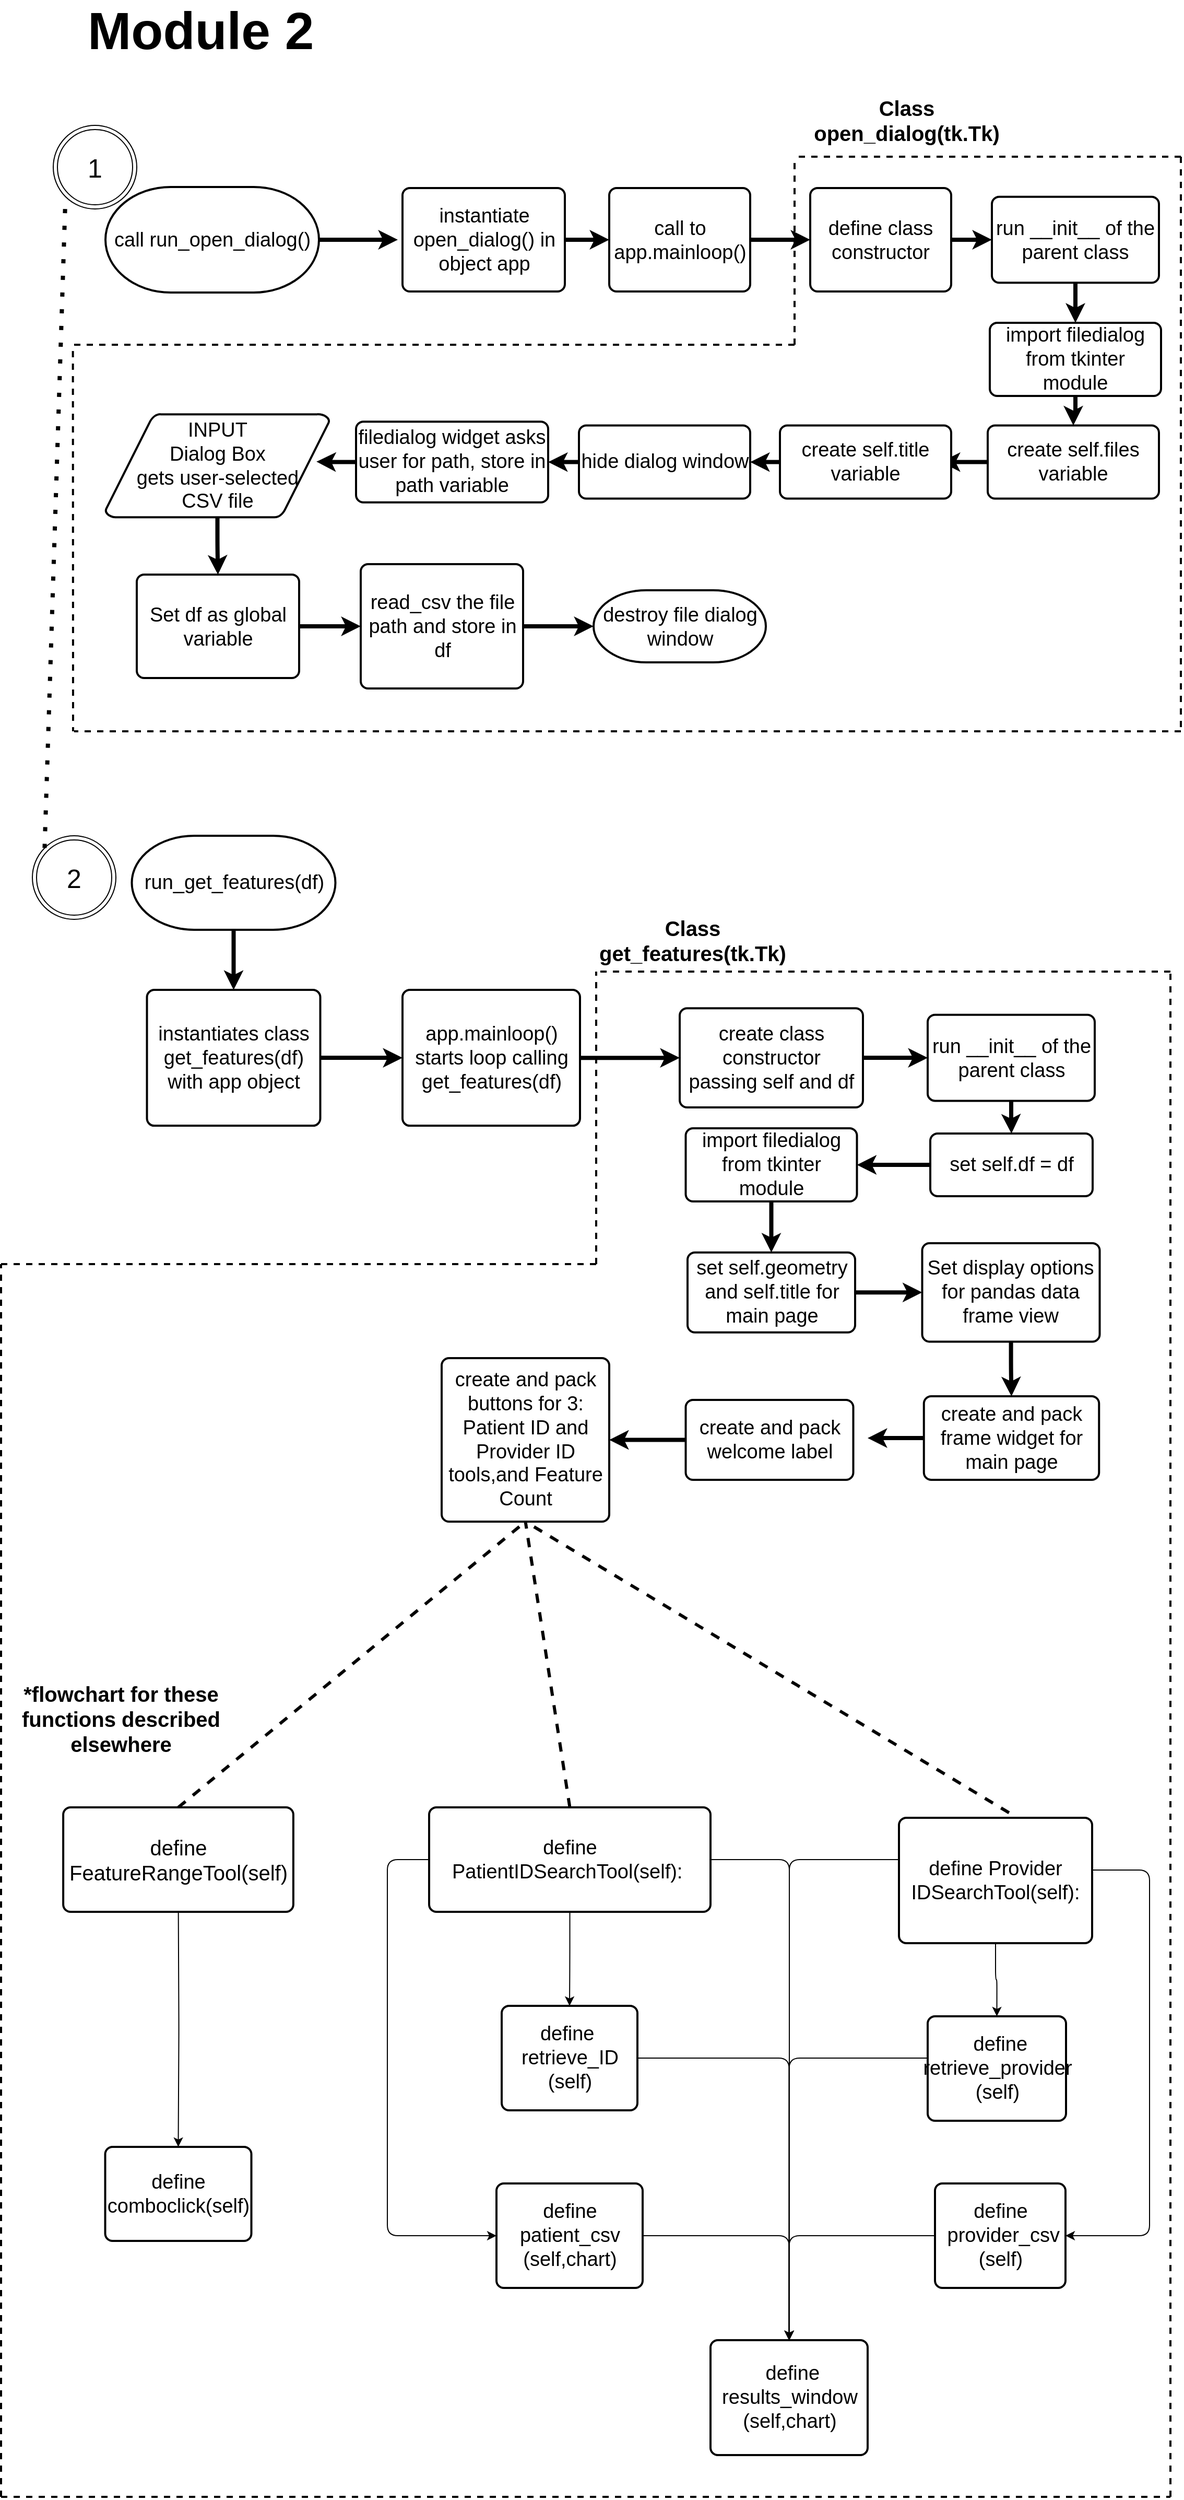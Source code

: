 <mxfile version="13.7.7" type="github">
  <diagram id="6a731a19-8d31-9384-78a2-239565b7b9f0" name="Page-1">
    <mxGraphModel dx="2492" dy="920" grid="1" gridSize="10" guides="1" tooltips="1" connect="1" arrows="1" fold="1" page="1" pageScale="1" pageWidth="1169" pageHeight="827" math="0" shadow="0">
      <root>
        <mxCell id="0" />
        <mxCell id="1" parent="0" />
        <mxCell id="oBGM9gTl_-Td0VagPwam-129" style="edgeStyle=orthogonalEdgeStyle;orthogonalLoop=1;jettySize=auto;html=1;entryX=0;entryY=0.5;entryDx=0;entryDy=0;strokeWidth=4;" edge="1" parent="1" source="2">
          <mxGeometry relative="1" as="geometry">
            <mxPoint x="410" y="299.5" as="targetPoint" />
          </mxGeometry>
        </mxCell>
        <mxCell id="2" value="call run_open_dialog()" style="shape=mxgraph.flowchart.terminator;strokeWidth=2;gradientDirection=north;fontStyle=0;html=1;fontSize=19;rounded=1;" parent="1" vertex="1">
          <mxGeometry x="130" y="249" width="204.5" height="101" as="geometry" />
        </mxCell>
        <mxCell id="oBGM9gTl_-Td0VagPwam-270" style="edgeStyle=orthogonalEdgeStyle;curved=0;rounded=1;sketch=0;orthogonalLoop=1;jettySize=auto;html=1;strokeWidth=4;fontSize=20;" edge="1" parent="1" source="5" target="oBGM9gTl_-Td0VagPwam-269">
          <mxGeometry relative="1" as="geometry" />
        </mxCell>
        <mxCell id="5" value="&lt;div style=&quot;font-size: 19px&quot;&gt;INPUT&lt;br style=&quot;font-size: 19px&quot;&gt;&lt;/div&gt;&lt;div style=&quot;font-size: 19px&quot;&gt;Dialog Box &lt;br&gt;&lt;/div&gt;&lt;div style=&quot;font-size: 19px&quot;&gt;gets user-selected &lt;br&gt;&lt;/div&gt;&lt;div style=&quot;font-size: 19px&quot;&gt;CSV file &lt;/div&gt;" style="shape=mxgraph.flowchart.data;strokeWidth=2;gradientDirection=north;fontStyle=0;html=1;fontSize=19;rounded=1;" parent="1" vertex="1">
          <mxGeometry x="130" y="466.37" width="214.5" height="99" as="geometry" />
        </mxCell>
        <mxCell id="oBGM9gTl_-Td0VagPwam-63" value="destroy file dialog window" style="strokeWidth=2;html=1;shape=mxgraph.flowchart.terminator;whiteSpace=wrap;fontSize=19;rounded=1;" vertex="1" parent="1">
          <mxGeometry x="597.5" y="635" width="165" height="69" as="geometry" />
        </mxCell>
        <mxCell id="oBGM9gTl_-Td0VagPwam-188" style="edgeStyle=orthogonalEdgeStyle;curved=0;rounded=1;sketch=0;orthogonalLoop=1;jettySize=auto;html=1;strokeWidth=4;" edge="1" parent="1" source="oBGM9gTl_-Td0VagPwam-66" target="oBGM9gTl_-Td0VagPwam-67">
          <mxGeometry relative="1" as="geometry" />
        </mxCell>
        <mxCell id="oBGM9gTl_-Td0VagPwam-66" value="run_get_features(df) " style="shape=mxgraph.flowchart.terminator;strokeWidth=2;gradientDirection=north;fontStyle=0;html=1;fontSize=19;rounded=1;" vertex="1" parent="1">
          <mxGeometry x="155.25" y="870" width="195" height="90" as="geometry" />
        </mxCell>
        <mxCell id="oBGM9gTl_-Td0VagPwam-143" style="edgeStyle=orthogonalEdgeStyle;orthogonalLoop=1;jettySize=auto;html=1;strokeWidth=4;" edge="1" parent="1" source="oBGM9gTl_-Td0VagPwam-67" target="oBGM9gTl_-Td0VagPwam-73">
          <mxGeometry relative="1" as="geometry" />
        </mxCell>
        <mxCell id="oBGM9gTl_-Td0VagPwam-67" value="instantiates class get_features(df) with app object " style="whiteSpace=wrap;html=1;absoluteArcSize=1;arcSize=14;strokeWidth=2;fontSize=19;rounded=1;" vertex="1" parent="1">
          <mxGeometry x="169.75" y="1017.56" width="166" height="130" as="geometry" />
        </mxCell>
        <mxCell id="oBGM9gTl_-Td0VagPwam-69" value="1" style="ellipse;shape=doubleEllipse;whiteSpace=wrap;html=1;aspect=fixed;fontSize=25;rounded=1;" vertex="1" parent="1">
          <mxGeometry x="80" y="190" width="80" height="80" as="geometry" />
        </mxCell>
        <mxCell id="oBGM9gTl_-Td0VagPwam-71" value="2" style="ellipse;shape=doubleEllipse;whiteSpace=wrap;html=1;aspect=fixed;fontSize=25;rounded=1;" vertex="1" parent="1">
          <mxGeometry x="60" y="870" width="80" height="80" as="geometry" />
        </mxCell>
        <mxCell id="oBGM9gTl_-Td0VagPwam-91" value="" style="edgeStyle=orthogonalEdgeStyle;orthogonalLoop=1;jettySize=auto;html=1;strokeWidth=4;" edge="1" parent="1" source="oBGM9gTl_-Td0VagPwam-73" target="oBGM9gTl_-Td0VagPwam-74">
          <mxGeometry relative="1" as="geometry" />
        </mxCell>
        <mxCell id="oBGM9gTl_-Td0VagPwam-73" value="&lt;div style=&quot;font-size: 19px;&quot;&gt;app.mainloop() starts loop calling &lt;br style=&quot;font-size: 19px;&quot;&gt;&lt;/div&gt;&lt;div style=&quot;font-size: 19px;&quot;&gt;get_features(df) &lt;br style=&quot;font-size: 19px;&quot;&gt;&lt;/div&gt;" style="whiteSpace=wrap;html=1;absoluteArcSize=1;arcSize=14;strokeWidth=2;fontSize=19;rounded=1;" vertex="1" parent="1">
          <mxGeometry x="414.5" y="1017.56" width="170" height="130" as="geometry" />
        </mxCell>
        <mxCell id="oBGM9gTl_-Td0VagPwam-217" style="edgeStyle=orthogonalEdgeStyle;curved=0;rounded=1;sketch=0;orthogonalLoop=1;jettySize=auto;html=1;strokeWidth=4;fontSize=20;" edge="1" parent="1" source="oBGM9gTl_-Td0VagPwam-74" target="oBGM9gTl_-Td0VagPwam-76">
          <mxGeometry relative="1" as="geometry" />
        </mxCell>
        <mxCell id="oBGM9gTl_-Td0VagPwam-74" value="&lt;div style=&quot;font-size: 19px&quot;&gt;create class constructor&lt;br style=&quot;font-size: 19px&quot;&gt;&lt;/div&gt;passing self and df" style="whiteSpace=wrap;html=1;absoluteArcSize=1;arcSize=14;strokeWidth=2;fontSize=19;rounded=1;" vertex="1" parent="1">
          <mxGeometry x="680" y="1035.13" width="175.5" height="94.87" as="geometry" />
        </mxCell>
        <mxCell id="oBGM9gTl_-Td0VagPwam-218" style="edgeStyle=orthogonalEdgeStyle;curved=0;rounded=1;sketch=0;orthogonalLoop=1;jettySize=auto;html=1;entryX=0.5;entryY=0;entryDx=0;entryDy=0;strokeWidth=4;fontSize=20;" edge="1" parent="1" source="oBGM9gTl_-Td0VagPwam-76" target="oBGM9gTl_-Td0VagPwam-214">
          <mxGeometry relative="1" as="geometry" />
        </mxCell>
        <mxCell id="oBGM9gTl_-Td0VagPwam-76" value="run __init__ of the parent class " style="whiteSpace=wrap;html=1;absoluteArcSize=1;arcSize=14;strokeWidth=2;fontSize=19;rounded=1;" vertex="1" parent="1">
          <mxGeometry x="917.5" y="1041.43" width="160" height="82.26" as="geometry" />
        </mxCell>
        <mxCell id="oBGM9gTl_-Td0VagPwam-235" style="edgeStyle=orthogonalEdgeStyle;curved=0;rounded=1;sketch=0;orthogonalLoop=1;jettySize=auto;html=1;entryX=0.5;entryY=0;entryDx=0;entryDy=0;strokeWidth=4;fontSize=20;" edge="1" parent="1" source="oBGM9gTl_-Td0VagPwam-78" target="oBGM9gTl_-Td0VagPwam-222">
          <mxGeometry relative="1" as="geometry" />
        </mxCell>
        <mxCell id="oBGM9gTl_-Td0VagPwam-78" value="Set display options for pandas data frame view" style="whiteSpace=wrap;html=1;absoluteArcSize=1;arcSize=14;strokeWidth=2;fontSize=19;rounded=1;" vertex="1" parent="1">
          <mxGeometry x="912.25" y="1260" width="170" height="94.25" as="geometry" />
        </mxCell>
        <mxCell id="oBGM9gTl_-Td0VagPwam-152" style="edgeStyle=orthogonalEdgeStyle;orthogonalLoop=1;jettySize=auto;html=1;entryX=1;entryY=0.5;entryDx=0;entryDy=0;" edge="1" parent="1" source="oBGM9gTl_-Td0VagPwam-89" target="oBGM9gTl_-Td0VagPwam-148">
          <mxGeometry relative="1" as="geometry">
            <Array as="points">
              <mxPoint x="1130" y="1860" />
              <mxPoint x="1130" y="2210" />
            </Array>
          </mxGeometry>
        </mxCell>
        <mxCell id="oBGM9gTl_-Td0VagPwam-158" style="edgeStyle=orthogonalEdgeStyle;orthogonalLoop=1;jettySize=auto;html=1;fontSize=24;" edge="1" parent="1" source="oBGM9gTl_-Td0VagPwam-89" target="oBGM9gTl_-Td0VagPwam-145">
          <mxGeometry relative="1" as="geometry">
            <Array as="points">
              <mxPoint x="785" y="1850" />
            </Array>
          </mxGeometry>
        </mxCell>
        <mxCell id="oBGM9gTl_-Td0VagPwam-166" style="edgeStyle=orthogonalEdgeStyle;orthogonalLoop=1;jettySize=auto;html=1;entryX=0.5;entryY=0;entryDx=0;entryDy=0;fontSize=24;" edge="1" parent="1" source="oBGM9gTl_-Td0VagPwam-89" target="oBGM9gTl_-Td0VagPwam-144">
          <mxGeometry relative="1" as="geometry" />
        </mxCell>
        <mxCell id="oBGM9gTl_-Td0VagPwam-89" value="define Provider IDSearchTool(self):" style="whiteSpace=wrap;html=1;absoluteArcSize=1;arcSize=14;strokeWidth=2;fontFamily=Helvetica;fontSize=19;rounded=1;" vertex="1" parent="1">
          <mxGeometry x="890" y="1810" width="185" height="120" as="geometry" />
        </mxCell>
        <mxCell id="oBGM9gTl_-Td0VagPwam-157" style="edgeStyle=orthogonalEdgeStyle;orthogonalLoop=1;jettySize=auto;html=1;fontSize=24;" edge="1" parent="1" source="oBGM9gTl_-Td0VagPwam-98" target="oBGM9gTl_-Td0VagPwam-145">
          <mxGeometry relative="1" as="geometry">
            <mxPoint x="790" y="1750" as="targetPoint" />
            <Array as="points">
              <mxPoint x="785" y="1850" />
            </Array>
          </mxGeometry>
        </mxCell>
        <mxCell id="oBGM9gTl_-Td0VagPwam-163" style="edgeStyle=orthogonalEdgeStyle;orthogonalLoop=1;jettySize=auto;html=1;entryX=0;entryY=0.5;entryDx=0;entryDy=0;fontSize=24;" edge="1" parent="1" source="oBGM9gTl_-Td0VagPwam-98" target="oBGM9gTl_-Td0VagPwam-147">
          <mxGeometry relative="1" as="geometry">
            <Array as="points">
              <mxPoint x="400" y="1850" />
              <mxPoint x="400" y="2210" />
            </Array>
          </mxGeometry>
        </mxCell>
        <mxCell id="oBGM9gTl_-Td0VagPwam-167" style="edgeStyle=orthogonalEdgeStyle;orthogonalLoop=1;jettySize=auto;html=1;entryX=0.5;entryY=0;entryDx=0;entryDy=0;fontSize=24;" edge="1" parent="1" source="oBGM9gTl_-Td0VagPwam-98" target="oBGM9gTl_-Td0VagPwam-142">
          <mxGeometry relative="1" as="geometry" />
        </mxCell>
        <mxCell id="oBGM9gTl_-Td0VagPwam-98" value="define PatientIDSearchTool(self):&amp;nbsp; " style="whiteSpace=wrap;html=1;absoluteArcSize=1;arcSize=14;strokeWidth=2;fontFamily=Helvetica;fontSize=19;rounded=1;" vertex="1" parent="1">
          <mxGeometry x="440" y="1800" width="269.5" height="100" as="geometry" />
        </mxCell>
        <mxCell id="oBGM9gTl_-Td0VagPwam-169" style="edgeStyle=orthogonalEdgeStyle;orthogonalLoop=1;jettySize=auto;html=1;entryX=0.5;entryY=0;entryDx=0;entryDy=0;fontSize=24;" edge="1" parent="1" target="oBGM9gTl_-Td0VagPwam-168">
          <mxGeometry relative="1" as="geometry">
            <mxPoint x="199.833" y="1900" as="sourcePoint" />
          </mxGeometry>
        </mxCell>
        <mxCell id="oBGM9gTl_-Td0VagPwam-102" value="" style="endArrow=none;dashed=1;html=1;exitX=0.5;exitY=0;exitDx=0;exitDy=0;entryX=0.5;entryY=1;entryDx=0;entryDy=0;strokeWidth=3;" edge="1" parent="1" target="oBGM9gTl_-Td0VagPwam-231">
          <mxGeometry width="50" height="50" relative="1" as="geometry">
            <mxPoint x="199.75" y="1800" as="sourcePoint" />
            <mxPoint x="277.75" y="1526.5" as="targetPoint" />
          </mxGeometry>
        </mxCell>
        <mxCell id="oBGM9gTl_-Td0VagPwam-103" value="" style="endArrow=none;dashed=1;html=1;entryX=0.5;entryY=1;entryDx=0;entryDy=0;exitX=0.5;exitY=0;exitDx=0;exitDy=0;strokeWidth=3;" edge="1" parent="1" source="oBGM9gTl_-Td0VagPwam-98" target="oBGM9gTl_-Td0VagPwam-231">
          <mxGeometry width="50" height="50" relative="1" as="geometry">
            <mxPoint x="570" y="1696" as="sourcePoint" />
            <mxPoint x="277.75" y="1526.5" as="targetPoint" />
          </mxGeometry>
        </mxCell>
        <mxCell id="oBGM9gTl_-Td0VagPwam-105" value="" style="endArrow=none;dashed=1;html=1;exitX=0.57;exitY=-0.04;exitDx=0;exitDy=0;exitPerimeter=0;entryX=0.5;entryY=1;entryDx=0;entryDy=0;strokeWidth=3;" edge="1" parent="1" source="oBGM9gTl_-Td0VagPwam-89" target="oBGM9gTl_-Td0VagPwam-231">
          <mxGeometry width="50" height="50" relative="1" as="geometry">
            <mxPoint x="930" y="1690" as="sourcePoint" />
            <mxPoint x="277.75" y="1526.5" as="targetPoint" />
          </mxGeometry>
        </mxCell>
        <mxCell id="oBGM9gTl_-Td0VagPwam-272" style="edgeStyle=orthogonalEdgeStyle;curved=0;rounded=1;sketch=0;orthogonalLoop=1;jettySize=auto;html=1;entryX=0;entryY=0.5;entryDx=0;entryDy=0;entryPerimeter=0;strokeWidth=4;fontSize=20;" edge="1" parent="1" source="oBGM9gTl_-Td0VagPwam-121" target="oBGM9gTl_-Td0VagPwam-63">
          <mxGeometry relative="1" as="geometry" />
        </mxCell>
        <mxCell id="oBGM9gTl_-Td0VagPwam-121" value="read_csv the file path and store in df" style="whiteSpace=wrap;html=1;absoluteArcSize=1;arcSize=14;strokeWidth=2;fontSize=19;rounded=1;" vertex="1" parent="1">
          <mxGeometry x="374.5" y="610" width="155.5" height="119" as="geometry" />
        </mxCell>
        <mxCell id="oBGM9gTl_-Td0VagPwam-160" style="edgeStyle=orthogonalEdgeStyle;orthogonalLoop=1;jettySize=auto;html=1;entryX=0.5;entryY=0;entryDx=0;entryDy=0;fontSize=24;" edge="1" parent="1" source="oBGM9gTl_-Td0VagPwam-142" target="oBGM9gTl_-Td0VagPwam-145">
          <mxGeometry relative="1" as="geometry" />
        </mxCell>
        <mxCell id="oBGM9gTl_-Td0VagPwam-142" value="&lt;div&gt;define&amp;nbsp; retrieve_ID&lt;/div&gt;&lt;div&gt;(self)&lt;/div&gt;" style="whiteSpace=wrap;html=1;absoluteArcSize=1;arcSize=14;strokeWidth=2;fontFamily=Helvetica;fontSize=19;rounded=1;" vertex="1" parent="1">
          <mxGeometry x="509.5" y="1990" width="130" height="100" as="geometry" />
        </mxCell>
        <mxCell id="oBGM9gTl_-Td0VagPwam-159" style="edgeStyle=orthogonalEdgeStyle;orthogonalLoop=1;jettySize=auto;html=1;entryX=0.5;entryY=0;entryDx=0;entryDy=0;fontSize=24;" edge="1" parent="1" source="oBGM9gTl_-Td0VagPwam-144" target="oBGM9gTl_-Td0VagPwam-145">
          <mxGeometry relative="1" as="geometry">
            <Array as="points">
              <mxPoint x="983" y="2040" />
              <mxPoint x="785" y="2040" />
            </Array>
          </mxGeometry>
        </mxCell>
        <mxCell id="oBGM9gTl_-Td0VagPwam-144" value="&lt;div&gt;&amp;nbsp;define retrieve_provider&lt;/div&gt;&lt;div&gt;(self)&lt;/div&gt;" style="whiteSpace=wrap;html=1;absoluteArcSize=1;arcSize=14;strokeWidth=2;fontFamily=Helvetica;fontSize=19;rounded=1;" vertex="1" parent="1">
          <mxGeometry x="917.5" y="2000" width="132.5" height="100" as="geometry" />
        </mxCell>
        <mxCell id="oBGM9gTl_-Td0VagPwam-145" value="&lt;div&gt;&amp;nbsp;define results_window&lt;/div&gt;&lt;div&gt;(self,chart)&lt;/div&gt;" style="whiteSpace=wrap;html=1;absoluteArcSize=1;arcSize=14;strokeWidth=2;fontFamily=Helvetica;fontSize=19;rounded=1;" vertex="1" parent="1">
          <mxGeometry x="709.5" y="2310" width="150.5" height="110" as="geometry" />
        </mxCell>
        <mxCell id="oBGM9gTl_-Td0VagPwam-161" style="edgeStyle=orthogonalEdgeStyle;orthogonalLoop=1;jettySize=auto;html=1;entryX=0.5;entryY=0;entryDx=0;entryDy=0;fontSize=24;" edge="1" parent="1" source="oBGM9gTl_-Td0VagPwam-147" target="oBGM9gTl_-Td0VagPwam-145">
          <mxGeometry relative="1" as="geometry" />
        </mxCell>
        <mxCell id="oBGM9gTl_-Td0VagPwam-147" value="&lt;div&gt;define patient_csv&lt;/div&gt;&lt;div&gt;(self,chart)&lt;/div&gt;" style="whiteSpace=wrap;html=1;absoluteArcSize=1;arcSize=14;strokeWidth=2;fontFamily=Helvetica;fontSize=19;rounded=1;" vertex="1" parent="1">
          <mxGeometry x="504.5" y="2160" width="140" height="100" as="geometry" />
        </mxCell>
        <mxCell id="oBGM9gTl_-Td0VagPwam-162" style="edgeStyle=orthogonalEdgeStyle;orthogonalLoop=1;jettySize=auto;html=1;entryX=0.5;entryY=0;entryDx=0;entryDy=0;fontSize=24;" edge="1" parent="1" source="oBGM9gTl_-Td0VagPwam-148" target="oBGM9gTl_-Td0VagPwam-145">
          <mxGeometry relative="1" as="geometry">
            <Array as="points">
              <mxPoint x="785" y="2210" />
            </Array>
          </mxGeometry>
        </mxCell>
        <mxCell id="oBGM9gTl_-Td0VagPwam-148" value="define&lt;br&gt;&lt;div&gt;&amp;nbsp;provider_csv&lt;/div&gt;&lt;div&gt;(self)&lt;/div&gt;" style="whiteSpace=wrap;html=1;absoluteArcSize=1;arcSize=14;strokeWidth=2;fontFamily=Helvetica;fontSize=19;rounded=1;" vertex="1" parent="1">
          <mxGeometry x="924.5" y="2160" width="125" height="100" as="geometry" />
        </mxCell>
        <mxCell id="oBGM9gTl_-Td0VagPwam-168" value="&lt;div&gt;define&lt;/div&gt;&lt;div&gt;comboclick(self)&lt;/div&gt;" style="whiteSpace=wrap;html=1;absoluteArcSize=1;arcSize=14;strokeWidth=2;fontFamily=Helvetica;fontSize=19;rounded=1;" vertex="1" parent="1">
          <mxGeometry x="129.75" y="2125" width="140" height="90" as="geometry" />
        </mxCell>
        <mxCell id="oBGM9gTl_-Td0VagPwam-181" value="&lt;font style=&quot;font-size: 50px&quot;&gt;&lt;b&gt;&lt;font style=&quot;font-size: 50px&quot;&gt;Module 2&lt;/font&gt;&lt;br&gt;&lt;/b&gt;&lt;/font&gt;" style="text;html=1;strokeColor=none;fillColor=none;spacing=5;spacingTop=-20;whiteSpace=wrap;overflow=hidden;fontFamily=Helvetica;fontSize=25;rounded=1;arcSize=50;" vertex="1" parent="1">
          <mxGeometry x="107.5" y="80" width="580" height="80" as="geometry" />
        </mxCell>
        <mxCell id="oBGM9gTl_-Td0VagPwam-187" value="" style="endArrow=none;dashed=1;html=1;dashPattern=1 3;strokeWidth=4;entryX=0;entryY=1;entryDx=0;entryDy=0;exitX=0;exitY=0;exitDx=0;exitDy=0;" edge="1" parent="1" source="oBGM9gTl_-Td0VagPwam-71" target="oBGM9gTl_-Td0VagPwam-69">
          <mxGeometry width="50" height="50" relative="1" as="geometry">
            <mxPoint x="20" y="740" as="sourcePoint" />
            <mxPoint x="70" y="690" as="targetPoint" />
          </mxGeometry>
        </mxCell>
        <mxCell id="oBGM9gTl_-Td0VagPwam-195" value="" style="endArrow=none;html=1;dashed=1;strokeWidth=2;" edge="1" parent="1">
          <mxGeometry width="50" height="50" relative="1" as="geometry">
            <mxPoint x="1150" y="1000" as="sourcePoint" />
            <mxPoint x="600" y="1000" as="targetPoint" />
          </mxGeometry>
        </mxCell>
        <mxCell id="oBGM9gTl_-Td0VagPwam-196" value="" style="endArrow=none;html=1;dashed=1;strokeWidth=2;" edge="1" parent="1">
          <mxGeometry width="50" height="50" relative="1" as="geometry">
            <mxPoint x="600" y="1280" as="sourcePoint" />
            <mxPoint x="600" y="1000" as="targetPoint" />
          </mxGeometry>
        </mxCell>
        <mxCell id="oBGM9gTl_-Td0VagPwam-197" value="" style="endArrow=none;html=1;dashed=1;strokeWidth=2;" edge="1" parent="1">
          <mxGeometry width="50" height="50" relative="1" as="geometry">
            <mxPoint x="30" y="1280" as="sourcePoint" />
            <mxPoint x="600" y="1280" as="targetPoint" />
          </mxGeometry>
        </mxCell>
        <mxCell id="oBGM9gTl_-Td0VagPwam-198" value="" style="endArrow=none;html=1;dashed=1;strokeWidth=2;" edge="1" parent="1">
          <mxGeometry width="50" height="50" relative="1" as="geometry">
            <mxPoint x="30" y="2460" as="sourcePoint" />
            <mxPoint x="30" y="1280" as="targetPoint" />
          </mxGeometry>
        </mxCell>
        <mxCell id="oBGM9gTl_-Td0VagPwam-199" value="" style="endArrow=none;html=1;rounded=1;dashed=1;strokeWidth=2;" edge="1" parent="1">
          <mxGeometry width="50" height="50" relative="1" as="geometry">
            <mxPoint x="30" y="2460" as="sourcePoint" />
            <mxPoint x="1150" y="2460" as="targetPoint" />
          </mxGeometry>
        </mxCell>
        <mxCell id="oBGM9gTl_-Td0VagPwam-200" value="" style="endArrow=none;html=1;rounded=1;dashed=1;strokeWidth=2;" edge="1" parent="1">
          <mxGeometry width="50" height="50" relative="1" as="geometry">
            <mxPoint x="1150" y="2460" as="sourcePoint" />
            <mxPoint x="1150" y="1000" as="targetPoint" />
          </mxGeometry>
        </mxCell>
        <mxCell id="oBGM9gTl_-Td0VagPwam-202" value="Class get_features(tk.Tk)" style="text;html=1;strokeColor=none;fillColor=none;align=center;verticalAlign=middle;whiteSpace=wrap;rounded=0;sketch=0;fontSize=20;fontStyle=1;" vertex="1" parent="1">
          <mxGeometry x="635" y="960" width="115" height="20" as="geometry" />
        </mxCell>
        <mxCell id="oBGM9gTl_-Td0VagPwam-203" value="" style="endArrow=none;html=1;strokeWidth=2;fontSize=17;dashed=1;" edge="1" parent="1">
          <mxGeometry width="50" height="50" relative="1" as="geometry">
            <mxPoint x="790" y="400" as="sourcePoint" />
            <mxPoint x="790" y="220" as="targetPoint" />
          </mxGeometry>
        </mxCell>
        <mxCell id="oBGM9gTl_-Td0VagPwam-204" value="" style="endArrow=none;html=1;dashed=1;strokeWidth=2;fontSize=17;" edge="1" parent="1">
          <mxGeometry width="50" height="50" relative="1" as="geometry">
            <mxPoint x="1160" y="220" as="sourcePoint" />
            <mxPoint x="790" y="220" as="targetPoint" />
          </mxGeometry>
        </mxCell>
        <mxCell id="oBGM9gTl_-Td0VagPwam-205" value="" style="endArrow=none;html=1;dashed=1;strokeWidth=2;fontSize=17;" edge="1" parent="1">
          <mxGeometry width="50" height="50" relative="1" as="geometry">
            <mxPoint x="1160" y="770" as="sourcePoint" />
            <mxPoint x="100" y="770" as="targetPoint" />
          </mxGeometry>
        </mxCell>
        <mxCell id="oBGM9gTl_-Td0VagPwam-206" value="" style="endArrow=none;html=1;dashed=1;strokeWidth=2;fontSize=17;" edge="1" parent="1">
          <mxGeometry width="50" height="50" relative="1" as="geometry">
            <mxPoint x="98.82" y="406" as="sourcePoint" />
            <mxPoint x="99" y="770" as="targetPoint" />
          </mxGeometry>
        </mxCell>
        <mxCell id="oBGM9gTl_-Td0VagPwam-207" value="" style="endArrow=none;html=1;dashed=1;strokeWidth=2;fontSize=17;" edge="1" parent="1">
          <mxGeometry width="50" height="50" relative="1" as="geometry">
            <mxPoint x="790" y="400" as="sourcePoint" />
            <mxPoint x="94.5" y="400" as="targetPoint" />
          </mxGeometry>
        </mxCell>
        <mxCell id="oBGM9gTl_-Td0VagPwam-208" value="" style="endArrow=none;html=1;dashed=1;strokeWidth=2;fontSize=17;" edge="1" parent="1">
          <mxGeometry width="50" height="50" relative="1" as="geometry">
            <mxPoint x="1160" y="220" as="sourcePoint" />
            <mxPoint x="1160" y="770" as="targetPoint" />
          </mxGeometry>
        </mxCell>
        <mxCell id="oBGM9gTl_-Td0VagPwam-210" value="Class open_dialog(tk.Tk)" style="text;html=1;strokeColor=none;fillColor=none;align=center;verticalAlign=middle;whiteSpace=wrap;rounded=0;sketch=0;fontSize=20;fontStyle=1;strokeWidth=7;" vertex="1" parent="1">
          <mxGeometry x="840" y="170" width="115" height="30" as="geometry" />
        </mxCell>
        <mxCell id="oBGM9gTl_-Td0VagPwam-219" style="edgeStyle=orthogonalEdgeStyle;curved=0;rounded=1;sketch=0;orthogonalLoop=1;jettySize=auto;html=1;entryX=1;entryY=0.5;entryDx=0;entryDy=0;strokeWidth=4;fontSize=20;" edge="1" parent="1" source="oBGM9gTl_-Td0VagPwam-214" target="oBGM9gTl_-Td0VagPwam-216">
          <mxGeometry relative="1" as="geometry" />
        </mxCell>
        <mxCell id="oBGM9gTl_-Td0VagPwam-214" value="set self.df = df" style="whiteSpace=wrap;html=1;absoluteArcSize=1;arcSize=14;strokeWidth=2;fontSize=19;rounded=1;" vertex="1" parent="1">
          <mxGeometry x="920" y="1155" width="155.5" height="60" as="geometry" />
        </mxCell>
        <mxCell id="oBGM9gTl_-Td0VagPwam-230" style="edgeStyle=orthogonalEdgeStyle;curved=0;rounded=1;sketch=0;orthogonalLoop=1;jettySize=auto;html=1;entryX=0;entryY=0.5;entryDx=0;entryDy=0;strokeWidth=4;fontSize=20;" edge="1" parent="1" source="oBGM9gTl_-Td0VagPwam-215" target="oBGM9gTl_-Td0VagPwam-78">
          <mxGeometry relative="1" as="geometry" />
        </mxCell>
        <mxCell id="oBGM9gTl_-Td0VagPwam-215" value="set self.geometry and self.title for main page" style="whiteSpace=wrap;html=1;absoluteArcSize=1;arcSize=14;strokeWidth=2;fontSize=19;rounded=1;" vertex="1" parent="1">
          <mxGeometry x="687.5" y="1268.88" width="160.5" height="76.5" as="geometry" />
        </mxCell>
        <mxCell id="oBGM9gTl_-Td0VagPwam-221" style="edgeStyle=orthogonalEdgeStyle;curved=0;rounded=1;sketch=0;orthogonalLoop=1;jettySize=auto;html=1;entryX=0.5;entryY=0;entryDx=0;entryDy=0;strokeWidth=4;fontSize=20;" edge="1" parent="1" source="oBGM9gTl_-Td0VagPwam-216" target="oBGM9gTl_-Td0VagPwam-215">
          <mxGeometry relative="1" as="geometry" />
        </mxCell>
        <mxCell id="oBGM9gTl_-Td0VagPwam-216" value="import filedialog from tkinter module" style="whiteSpace=wrap;html=1;absoluteArcSize=1;arcSize=14;strokeWidth=2;fontSize=19;rounded=1;" vertex="1" parent="1">
          <mxGeometry x="685.75" y="1150" width="164" height="70" as="geometry" />
        </mxCell>
        <mxCell id="oBGM9gTl_-Td0VagPwam-236" style="edgeStyle=orthogonalEdgeStyle;curved=0;rounded=1;sketch=0;orthogonalLoop=1;jettySize=auto;html=1;strokeWidth=4;fontSize=20;" edge="1" parent="1" source="oBGM9gTl_-Td0VagPwam-222">
          <mxGeometry relative="1" as="geometry">
            <mxPoint x="860" y="1446.5" as="targetPoint" />
          </mxGeometry>
        </mxCell>
        <mxCell id="oBGM9gTl_-Td0VagPwam-222" value="&lt;div&gt;&lt;br&gt;&lt;/div&gt;&lt;div&gt;create and pack frame widget for main page&lt;/div&gt;&lt;div&gt;&lt;br&gt;&lt;/div&gt;" style="whiteSpace=wrap;html=1;absoluteArcSize=1;arcSize=14;strokeWidth=2;fontSize=19;rounded=1;" vertex="1" parent="1">
          <mxGeometry x="913.88" y="1406.5" width="167.75" height="80" as="geometry" />
        </mxCell>
        <mxCell id="oBGM9gTl_-Td0VagPwam-237" style="edgeStyle=orthogonalEdgeStyle;curved=0;rounded=1;sketch=0;orthogonalLoop=1;jettySize=auto;html=1;entryX=1;entryY=0.5;entryDx=0;entryDy=0;strokeWidth=4;fontSize=20;" edge="1" parent="1" source="oBGM9gTl_-Td0VagPwam-225" target="oBGM9gTl_-Td0VagPwam-231">
          <mxGeometry relative="1" as="geometry" />
        </mxCell>
        <mxCell id="oBGM9gTl_-Td0VagPwam-225" value="&lt;div&gt;&lt;br&gt;&lt;/div&gt;&lt;div&gt;create and pack welcome label&lt;br&gt;&lt;/div&gt;&lt;div&gt;&lt;br&gt;&lt;/div&gt;" style="whiteSpace=wrap;html=1;absoluteArcSize=1;arcSize=14;strokeWidth=2;fontSize=19;rounded=1;" vertex="1" parent="1">
          <mxGeometry x="685.75" y="1410" width="160.5" height="76.5" as="geometry" />
        </mxCell>
        <mxCell id="oBGM9gTl_-Td0VagPwam-231" value="create and pack buttons for 3: Patient ID and Provider ID tools,and Feature Count " style="whiteSpace=wrap;html=1;absoluteArcSize=1;arcSize=14;strokeWidth=2;fontSize=19;rounded=1;" vertex="1" parent="1">
          <mxGeometry x="452" y="1370" width="160.5" height="156.5" as="geometry" />
        </mxCell>
        <mxCell id="oBGM9gTl_-Td0VagPwam-240" value="&lt;div&gt;define&lt;br&gt;&lt;/div&gt;&lt;div&gt;FeatureRangeTool(self)&lt;/div&gt;" style="rounded=1;whiteSpace=wrap;html=1;absoluteArcSize=1;arcSize=14;strokeWidth=2;sketch=0;fontSize=20;" vertex="1" parent="1">
          <mxGeometry x="89.56" y="1800" width="220.38" height="100" as="geometry" />
        </mxCell>
        <mxCell id="oBGM9gTl_-Td0VagPwam-244" style="edgeStyle=orthogonalEdgeStyle;curved=0;rounded=1;sketch=0;orthogonalLoop=1;jettySize=auto;html=1;strokeWidth=4;fontSize=20;" edge="1" parent="1" source="oBGM9gTl_-Td0VagPwam-241" target="oBGM9gTl_-Td0VagPwam-242">
          <mxGeometry relative="1" as="geometry" />
        </mxCell>
        <mxCell id="oBGM9gTl_-Td0VagPwam-241" value="instantiate open_dialog() in object app" style="whiteSpace=wrap;html=1;absoluteArcSize=1;arcSize=14;strokeWidth=2;fontSize=19;rounded=1;" vertex="1" parent="1">
          <mxGeometry x="414.5" y="250" width="155.5" height="99" as="geometry" />
        </mxCell>
        <mxCell id="oBGM9gTl_-Td0VagPwam-274" style="edgeStyle=orthogonalEdgeStyle;curved=0;rounded=1;sketch=0;orthogonalLoop=1;jettySize=auto;html=1;entryX=0;entryY=0.5;entryDx=0;entryDy=0;strokeWidth=4;fontSize=20;" edge="1" parent="1" source="oBGM9gTl_-Td0VagPwam-242" target="oBGM9gTl_-Td0VagPwam-249">
          <mxGeometry relative="1" as="geometry" />
        </mxCell>
        <mxCell id="oBGM9gTl_-Td0VagPwam-242" value="call to app.mainloop()" style="whiteSpace=wrap;html=1;absoluteArcSize=1;arcSize=14;strokeWidth=2;fontSize=19;rounded=1;" vertex="1" parent="1">
          <mxGeometry x="612.5" y="250" width="135" height="99" as="geometry" />
        </mxCell>
        <mxCell id="oBGM9gTl_-Td0VagPwam-252" style="edgeStyle=orthogonalEdgeStyle;curved=0;rounded=1;sketch=0;orthogonalLoop=1;jettySize=auto;html=1;entryX=0;entryY=0.5;entryDx=0;entryDy=0;strokeWidth=4;fontSize=20;" edge="1" parent="1" source="oBGM9gTl_-Td0VagPwam-249" target="oBGM9gTl_-Td0VagPwam-251">
          <mxGeometry relative="1" as="geometry" />
        </mxCell>
        <mxCell id="oBGM9gTl_-Td0VagPwam-249" value="define class constructor " style="whiteSpace=wrap;html=1;absoluteArcSize=1;arcSize=14;strokeWidth=2;fontSize=19;rounded=1;" vertex="1" parent="1">
          <mxGeometry x="805" y="250" width="135" height="99" as="geometry" />
        </mxCell>
        <mxCell id="oBGM9gTl_-Td0VagPwam-257" style="edgeStyle=orthogonalEdgeStyle;curved=0;rounded=1;sketch=0;orthogonalLoop=1;jettySize=auto;html=1;entryX=0.5;entryY=0;entryDx=0;entryDy=0;strokeWidth=4;fontSize=20;" edge="1" parent="1" source="oBGM9gTl_-Td0VagPwam-251" target="oBGM9gTl_-Td0VagPwam-255">
          <mxGeometry relative="1" as="geometry" />
        </mxCell>
        <mxCell id="oBGM9gTl_-Td0VagPwam-251" value="run __init__ of the parent class " style="whiteSpace=wrap;html=1;absoluteArcSize=1;arcSize=14;strokeWidth=2;fontSize=19;rounded=1;" vertex="1" parent="1">
          <mxGeometry x="979" y="258.37" width="160" height="82.26" as="geometry" />
        </mxCell>
        <mxCell id="oBGM9gTl_-Td0VagPwam-263" value="" style="edgeStyle=orthogonalEdgeStyle;curved=0;rounded=1;sketch=0;orthogonalLoop=1;jettySize=auto;html=1;strokeWidth=4;fontSize=20;" edge="1" parent="1" source="oBGM9gTl_-Td0VagPwam-255" target="oBGM9gTl_-Td0VagPwam-259">
          <mxGeometry relative="1" as="geometry" />
        </mxCell>
        <mxCell id="oBGM9gTl_-Td0VagPwam-255" value="import filedialog from tkinter module" style="whiteSpace=wrap;html=1;absoluteArcSize=1;arcSize=14;strokeWidth=2;fontSize=19;rounded=1;" vertex="1" parent="1">
          <mxGeometry x="977" y="379" width="164" height="70" as="geometry" />
        </mxCell>
        <mxCell id="oBGM9gTl_-Td0VagPwam-264" style="edgeStyle=orthogonalEdgeStyle;curved=0;rounded=1;sketch=0;orthogonalLoop=1;jettySize=auto;html=1;entryX=0.939;entryY=0.5;entryDx=0;entryDy=0;entryPerimeter=0;strokeWidth=4;fontSize=20;" edge="1" parent="1" source="oBGM9gTl_-Td0VagPwam-259" target="oBGM9gTl_-Td0VagPwam-260">
          <mxGeometry relative="1" as="geometry" />
        </mxCell>
        <mxCell id="oBGM9gTl_-Td0VagPwam-259" value="create self.files variable " style="whiteSpace=wrap;html=1;absoluteArcSize=1;arcSize=14;strokeWidth=2;fontSize=19;rounded=1;" vertex="1" parent="1">
          <mxGeometry x="975" y="477.25" width="164" height="70" as="geometry" />
        </mxCell>
        <mxCell id="oBGM9gTl_-Td0VagPwam-265" style="edgeStyle=orthogonalEdgeStyle;curved=0;rounded=1;sketch=0;orthogonalLoop=1;jettySize=auto;html=1;entryX=1;entryY=0.5;entryDx=0;entryDy=0;strokeWidth=4;fontSize=20;" edge="1" parent="1" source="oBGM9gTl_-Td0VagPwam-260" target="oBGM9gTl_-Td0VagPwam-261">
          <mxGeometry relative="1" as="geometry" />
        </mxCell>
        <mxCell id="oBGM9gTl_-Td0VagPwam-260" value="create self.title variable " style="whiteSpace=wrap;html=1;absoluteArcSize=1;arcSize=14;strokeWidth=2;fontSize=19;rounded=1;" vertex="1" parent="1">
          <mxGeometry x="776" y="477.25" width="164" height="70" as="geometry" />
        </mxCell>
        <mxCell id="oBGM9gTl_-Td0VagPwam-266" style="edgeStyle=orthogonalEdgeStyle;curved=0;rounded=1;sketch=0;orthogonalLoop=1;jettySize=auto;html=1;entryX=1;entryY=0.5;entryDx=0;entryDy=0;strokeWidth=4;fontSize=20;" edge="1" parent="1" source="oBGM9gTl_-Td0VagPwam-261" target="oBGM9gTl_-Td0VagPwam-262">
          <mxGeometry relative="1" as="geometry" />
        </mxCell>
        <mxCell id="oBGM9gTl_-Td0VagPwam-261" value="hide dialog window " style="whiteSpace=wrap;html=1;absoluteArcSize=1;arcSize=14;strokeWidth=2;fontSize=19;rounded=1;" vertex="1" parent="1">
          <mxGeometry x="583.5" y="477.25" width="164" height="70" as="geometry" />
        </mxCell>
        <mxCell id="oBGM9gTl_-Td0VagPwam-267" style="edgeStyle=orthogonalEdgeStyle;curved=0;rounded=1;sketch=0;orthogonalLoop=1;jettySize=auto;html=1;entryX=0.942;entryY=0.46;entryDx=0;entryDy=0;entryPerimeter=0;strokeWidth=4;fontSize=20;" edge="1" parent="1" source="oBGM9gTl_-Td0VagPwam-262" target="5">
          <mxGeometry relative="1" as="geometry" />
        </mxCell>
        <mxCell id="oBGM9gTl_-Td0VagPwam-262" value="filedialog widget asks user for path, store in path variable" style="whiteSpace=wrap;html=1;absoluteArcSize=1;arcSize=14;strokeWidth=2;fontSize=19;rounded=1;" vertex="1" parent="1">
          <mxGeometry x="370" y="473.63" width="184" height="77.25" as="geometry" />
        </mxCell>
        <mxCell id="oBGM9gTl_-Td0VagPwam-271" style="edgeStyle=orthogonalEdgeStyle;curved=0;rounded=1;sketch=0;orthogonalLoop=1;jettySize=auto;html=1;entryX=0;entryY=0.5;entryDx=0;entryDy=0;strokeWidth=4;fontSize=20;" edge="1" parent="1" source="oBGM9gTl_-Td0VagPwam-269" target="oBGM9gTl_-Td0VagPwam-121">
          <mxGeometry relative="1" as="geometry" />
        </mxCell>
        <mxCell id="oBGM9gTl_-Td0VagPwam-269" value="Set df as global variable " style="whiteSpace=wrap;html=1;absoluteArcSize=1;arcSize=14;strokeWidth=2;fontSize=19;rounded=1;" vertex="1" parent="1">
          <mxGeometry x="160" y="620" width="155.5" height="99" as="geometry" />
        </mxCell>
        <mxCell id="oBGM9gTl_-Td0VagPwam-273" value="*flowchart for these functions described elsewhere" style="text;html=1;strokeColor=none;fillColor=none;align=center;verticalAlign=middle;whiteSpace=wrap;rounded=0;sketch=0;fontSize=20;fontStyle=1" vertex="1" parent="1">
          <mxGeometry x="30" y="1640" width="230" height="150" as="geometry" />
        </mxCell>
      </root>
    </mxGraphModel>
  </diagram>
</mxfile>
